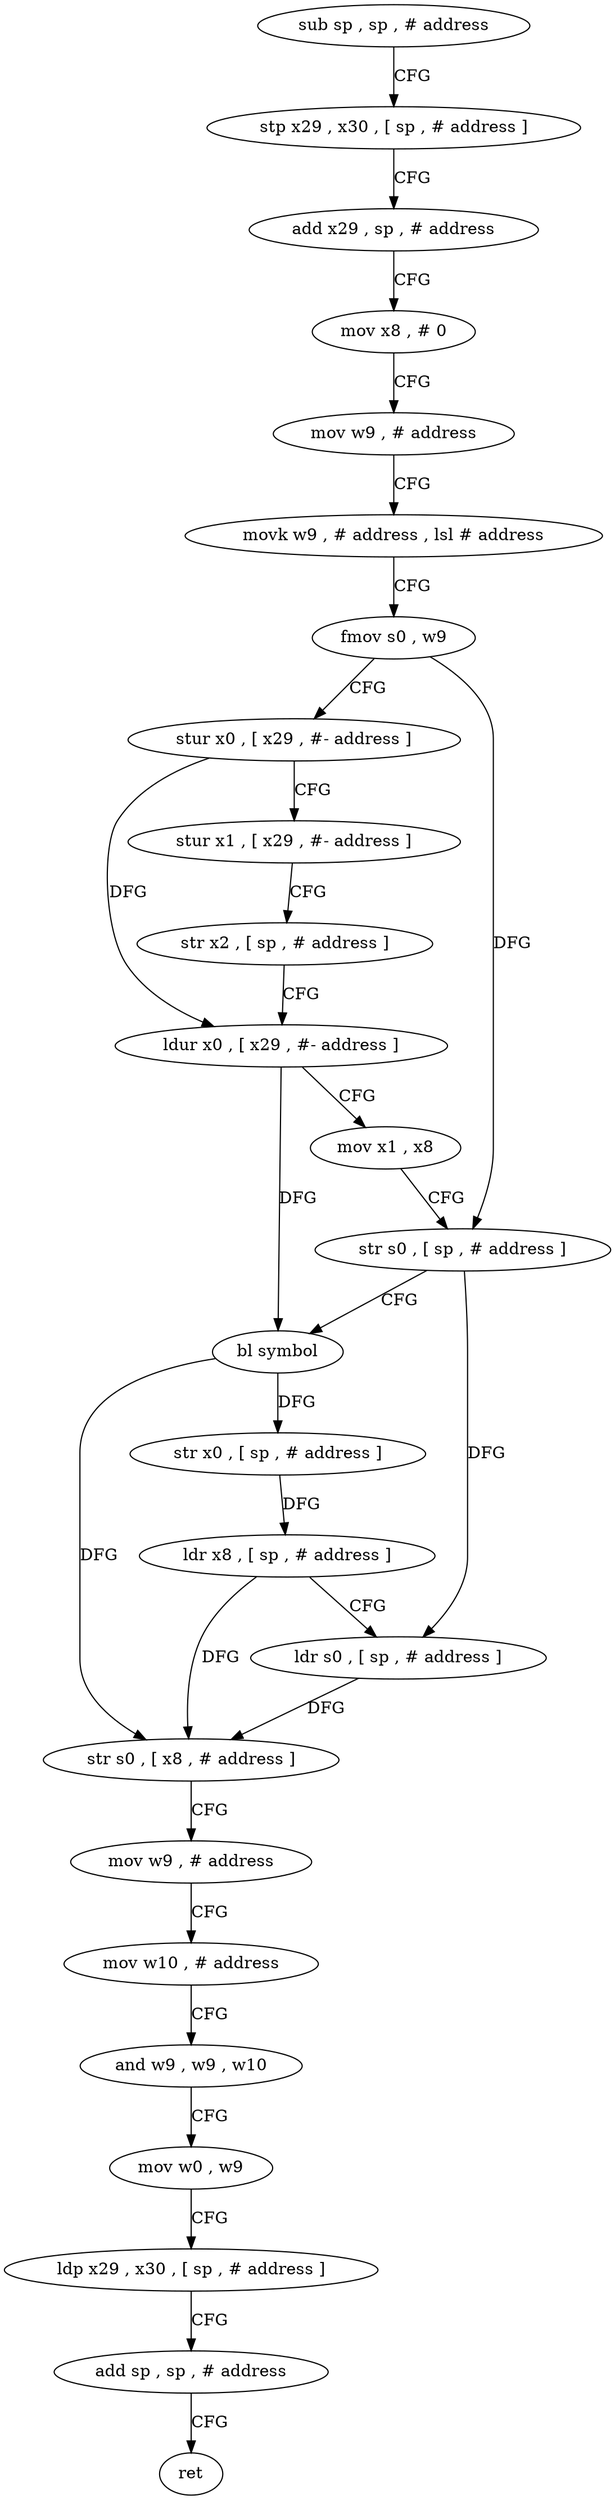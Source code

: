 digraph "func" {
"4278108" [label = "sub sp , sp , # address" ]
"4278112" [label = "stp x29 , x30 , [ sp , # address ]" ]
"4278116" [label = "add x29 , sp , # address" ]
"4278120" [label = "mov x8 , # 0" ]
"4278124" [label = "mov w9 , # address" ]
"4278128" [label = "movk w9 , # address , lsl # address" ]
"4278132" [label = "fmov s0 , w9" ]
"4278136" [label = "stur x0 , [ x29 , #- address ]" ]
"4278140" [label = "stur x1 , [ x29 , #- address ]" ]
"4278144" [label = "str x2 , [ sp , # address ]" ]
"4278148" [label = "ldur x0 , [ x29 , #- address ]" ]
"4278152" [label = "mov x1 , x8" ]
"4278156" [label = "str s0 , [ sp , # address ]" ]
"4278160" [label = "bl symbol" ]
"4278164" [label = "str x0 , [ sp , # address ]" ]
"4278168" [label = "ldr x8 , [ sp , # address ]" ]
"4278172" [label = "ldr s0 , [ sp , # address ]" ]
"4278176" [label = "str s0 , [ x8 , # address ]" ]
"4278180" [label = "mov w9 , # address" ]
"4278184" [label = "mov w10 , # address" ]
"4278188" [label = "and w9 , w9 , w10" ]
"4278192" [label = "mov w0 , w9" ]
"4278196" [label = "ldp x29 , x30 , [ sp , # address ]" ]
"4278200" [label = "add sp , sp , # address" ]
"4278204" [label = "ret" ]
"4278108" -> "4278112" [ label = "CFG" ]
"4278112" -> "4278116" [ label = "CFG" ]
"4278116" -> "4278120" [ label = "CFG" ]
"4278120" -> "4278124" [ label = "CFG" ]
"4278124" -> "4278128" [ label = "CFG" ]
"4278128" -> "4278132" [ label = "CFG" ]
"4278132" -> "4278136" [ label = "CFG" ]
"4278132" -> "4278156" [ label = "DFG" ]
"4278136" -> "4278140" [ label = "CFG" ]
"4278136" -> "4278148" [ label = "DFG" ]
"4278140" -> "4278144" [ label = "CFG" ]
"4278144" -> "4278148" [ label = "CFG" ]
"4278148" -> "4278152" [ label = "CFG" ]
"4278148" -> "4278160" [ label = "DFG" ]
"4278152" -> "4278156" [ label = "CFG" ]
"4278156" -> "4278160" [ label = "CFG" ]
"4278156" -> "4278172" [ label = "DFG" ]
"4278160" -> "4278164" [ label = "DFG" ]
"4278160" -> "4278176" [ label = "DFG" ]
"4278164" -> "4278168" [ label = "DFG" ]
"4278168" -> "4278172" [ label = "CFG" ]
"4278168" -> "4278176" [ label = "DFG" ]
"4278172" -> "4278176" [ label = "DFG" ]
"4278176" -> "4278180" [ label = "CFG" ]
"4278180" -> "4278184" [ label = "CFG" ]
"4278184" -> "4278188" [ label = "CFG" ]
"4278188" -> "4278192" [ label = "CFG" ]
"4278192" -> "4278196" [ label = "CFG" ]
"4278196" -> "4278200" [ label = "CFG" ]
"4278200" -> "4278204" [ label = "CFG" ]
}
